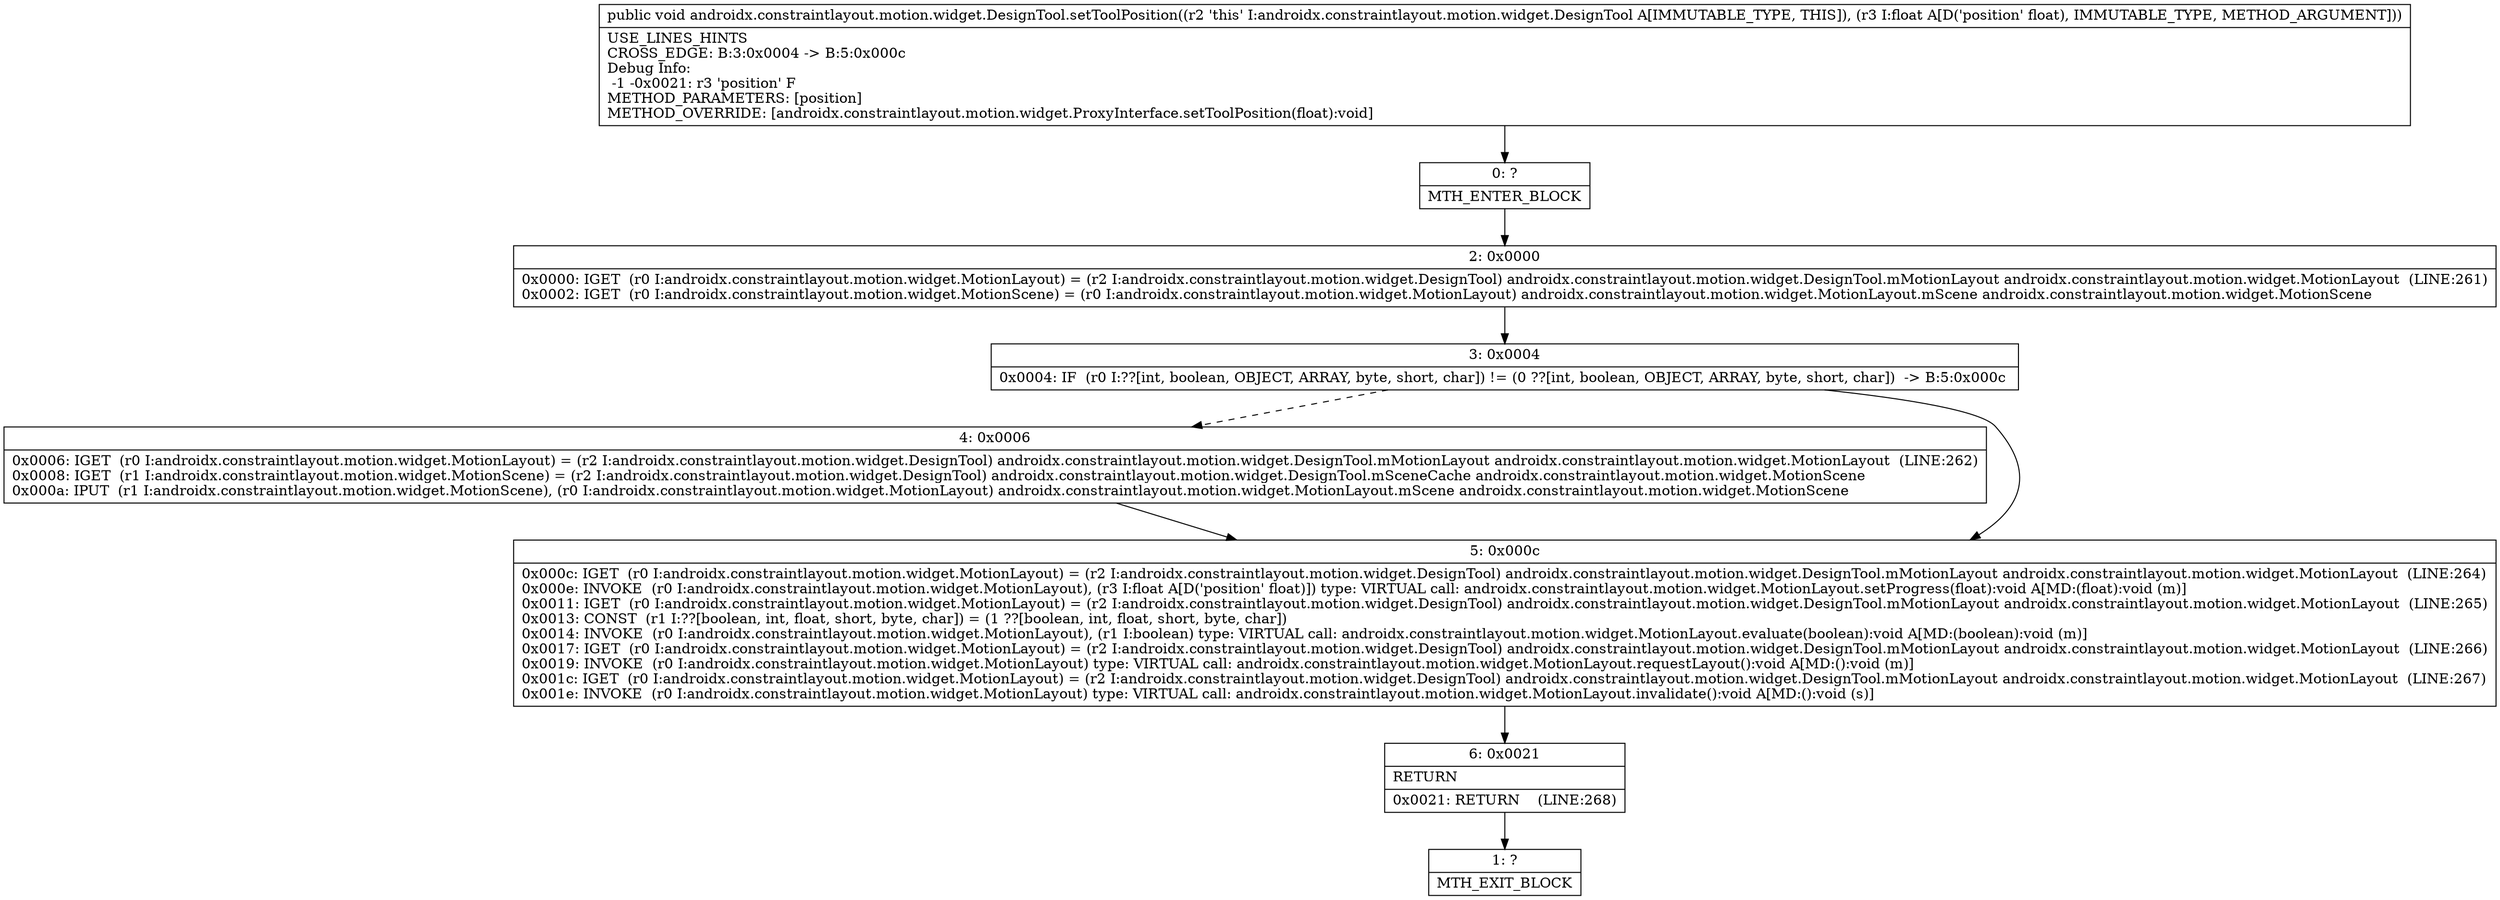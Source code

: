 digraph "CFG forandroidx.constraintlayout.motion.widget.DesignTool.setToolPosition(F)V" {
Node_0 [shape=record,label="{0\:\ ?|MTH_ENTER_BLOCK\l}"];
Node_2 [shape=record,label="{2\:\ 0x0000|0x0000: IGET  (r0 I:androidx.constraintlayout.motion.widget.MotionLayout) = (r2 I:androidx.constraintlayout.motion.widget.DesignTool) androidx.constraintlayout.motion.widget.DesignTool.mMotionLayout androidx.constraintlayout.motion.widget.MotionLayout  (LINE:261)\l0x0002: IGET  (r0 I:androidx.constraintlayout.motion.widget.MotionScene) = (r0 I:androidx.constraintlayout.motion.widget.MotionLayout) androidx.constraintlayout.motion.widget.MotionLayout.mScene androidx.constraintlayout.motion.widget.MotionScene \l}"];
Node_3 [shape=record,label="{3\:\ 0x0004|0x0004: IF  (r0 I:??[int, boolean, OBJECT, ARRAY, byte, short, char]) != (0 ??[int, boolean, OBJECT, ARRAY, byte, short, char])  \-\> B:5:0x000c \l}"];
Node_4 [shape=record,label="{4\:\ 0x0006|0x0006: IGET  (r0 I:androidx.constraintlayout.motion.widget.MotionLayout) = (r2 I:androidx.constraintlayout.motion.widget.DesignTool) androidx.constraintlayout.motion.widget.DesignTool.mMotionLayout androidx.constraintlayout.motion.widget.MotionLayout  (LINE:262)\l0x0008: IGET  (r1 I:androidx.constraintlayout.motion.widget.MotionScene) = (r2 I:androidx.constraintlayout.motion.widget.DesignTool) androidx.constraintlayout.motion.widget.DesignTool.mSceneCache androidx.constraintlayout.motion.widget.MotionScene \l0x000a: IPUT  (r1 I:androidx.constraintlayout.motion.widget.MotionScene), (r0 I:androidx.constraintlayout.motion.widget.MotionLayout) androidx.constraintlayout.motion.widget.MotionLayout.mScene androidx.constraintlayout.motion.widget.MotionScene \l}"];
Node_5 [shape=record,label="{5\:\ 0x000c|0x000c: IGET  (r0 I:androidx.constraintlayout.motion.widget.MotionLayout) = (r2 I:androidx.constraintlayout.motion.widget.DesignTool) androidx.constraintlayout.motion.widget.DesignTool.mMotionLayout androidx.constraintlayout.motion.widget.MotionLayout  (LINE:264)\l0x000e: INVOKE  (r0 I:androidx.constraintlayout.motion.widget.MotionLayout), (r3 I:float A[D('position' float)]) type: VIRTUAL call: androidx.constraintlayout.motion.widget.MotionLayout.setProgress(float):void A[MD:(float):void (m)]\l0x0011: IGET  (r0 I:androidx.constraintlayout.motion.widget.MotionLayout) = (r2 I:androidx.constraintlayout.motion.widget.DesignTool) androidx.constraintlayout.motion.widget.DesignTool.mMotionLayout androidx.constraintlayout.motion.widget.MotionLayout  (LINE:265)\l0x0013: CONST  (r1 I:??[boolean, int, float, short, byte, char]) = (1 ??[boolean, int, float, short, byte, char]) \l0x0014: INVOKE  (r0 I:androidx.constraintlayout.motion.widget.MotionLayout), (r1 I:boolean) type: VIRTUAL call: androidx.constraintlayout.motion.widget.MotionLayout.evaluate(boolean):void A[MD:(boolean):void (m)]\l0x0017: IGET  (r0 I:androidx.constraintlayout.motion.widget.MotionLayout) = (r2 I:androidx.constraintlayout.motion.widget.DesignTool) androidx.constraintlayout.motion.widget.DesignTool.mMotionLayout androidx.constraintlayout.motion.widget.MotionLayout  (LINE:266)\l0x0019: INVOKE  (r0 I:androidx.constraintlayout.motion.widget.MotionLayout) type: VIRTUAL call: androidx.constraintlayout.motion.widget.MotionLayout.requestLayout():void A[MD:():void (m)]\l0x001c: IGET  (r0 I:androidx.constraintlayout.motion.widget.MotionLayout) = (r2 I:androidx.constraintlayout.motion.widget.DesignTool) androidx.constraintlayout.motion.widget.DesignTool.mMotionLayout androidx.constraintlayout.motion.widget.MotionLayout  (LINE:267)\l0x001e: INVOKE  (r0 I:androidx.constraintlayout.motion.widget.MotionLayout) type: VIRTUAL call: androidx.constraintlayout.motion.widget.MotionLayout.invalidate():void A[MD:():void (s)]\l}"];
Node_6 [shape=record,label="{6\:\ 0x0021|RETURN\l|0x0021: RETURN    (LINE:268)\l}"];
Node_1 [shape=record,label="{1\:\ ?|MTH_EXIT_BLOCK\l}"];
MethodNode[shape=record,label="{public void androidx.constraintlayout.motion.widget.DesignTool.setToolPosition((r2 'this' I:androidx.constraintlayout.motion.widget.DesignTool A[IMMUTABLE_TYPE, THIS]), (r3 I:float A[D('position' float), IMMUTABLE_TYPE, METHOD_ARGUMENT]))  | USE_LINES_HINTS\lCROSS_EDGE: B:3:0x0004 \-\> B:5:0x000c\lDebug Info:\l  \-1 \-0x0021: r3 'position' F\lMETHOD_PARAMETERS: [position]\lMETHOD_OVERRIDE: [androidx.constraintlayout.motion.widget.ProxyInterface.setToolPosition(float):void]\l}"];
MethodNode -> Node_0;Node_0 -> Node_2;
Node_2 -> Node_3;
Node_3 -> Node_4[style=dashed];
Node_3 -> Node_5;
Node_4 -> Node_5;
Node_5 -> Node_6;
Node_6 -> Node_1;
}

